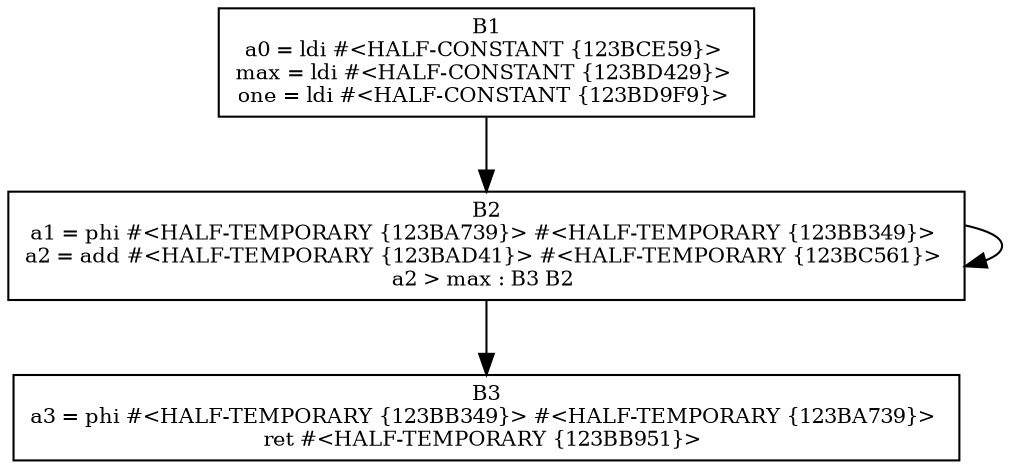 digraph CFG {
B1 [shape=box,fontsize=10,label="B1\na0 = ldi #<HALF-CONSTANT {123BCE59}> \nmax = ldi #<HALF-CONSTANT {123BD429}> \none = ldi #<HALF-CONSTANT {123BD9F9}> \n"];
B1 -> B2;
B2 [shape=box,fontsize=10,label="B2\na1 = phi #<HALF-TEMPORARY {123BA739}> #<HALF-TEMPORARY {123BB349}> \na2 = add #<HALF-TEMPORARY {123BAD41}> #<HALF-TEMPORARY {123BC561}> \na2 > max : B3 B2 \n"];
B2 -> B3;
B2 -> B2;
B3 [shape=box,fontsize=10,label="B3\na3 = phi #<HALF-TEMPORARY {123BB349}> #<HALF-TEMPORARY {123BA739}> \nret #<HALF-TEMPORARY {123BB951}> \n"];
 }